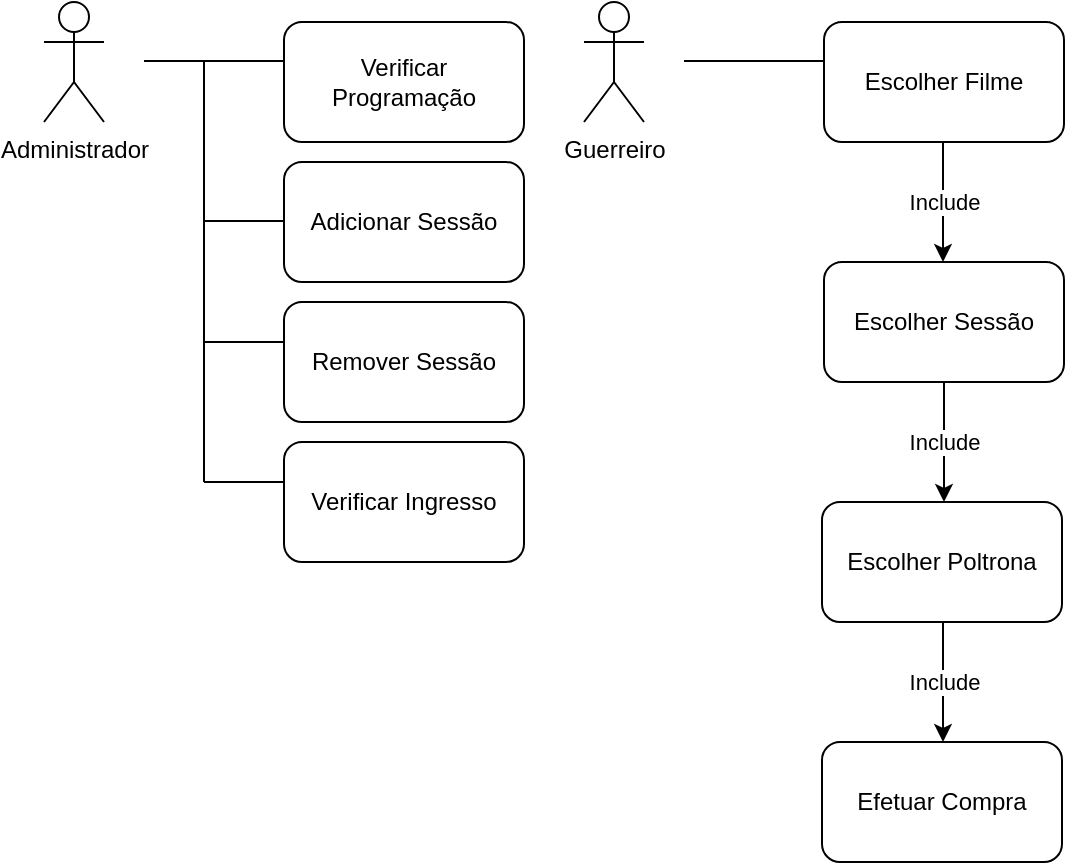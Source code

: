 <mxfile version="13.7.7" type="github">
  <diagram id="eotzvkIVNGdbmCRYKdDC" name="Page-1">
    <mxGraphModel dx="526" dy="482" grid="1" gridSize="10" guides="1" tooltips="1" connect="1" arrows="1" fold="1" page="1" pageScale="1" pageWidth="827" pageHeight="1169" math="0" shadow="0">
      <root>
        <mxCell id="0" />
        <mxCell id="1" parent="0" />
        <object label="Administrador" id="9wF3n-dVodhA5JEzQhGD-1">
          <mxCell style="shape=umlActor;verticalLabelPosition=bottom;verticalAlign=top;html=1;outlineConnect=0;" vertex="1" parent="1">
            <mxGeometry x="40" y="130" width="30" height="60" as="geometry" />
          </mxCell>
        </object>
        <mxCell id="9wF3n-dVodhA5JEzQhGD-4" value="Guerreiro" style="shape=umlActor;verticalLabelPosition=bottom;verticalAlign=top;html=1;outlineConnect=0;" vertex="1" parent="1">
          <mxGeometry x="310" y="130" width="30" height="60" as="geometry" />
        </mxCell>
        <mxCell id="9wF3n-dVodhA5JEzQhGD-9" value="Verificar Programação" style="rounded=1;whiteSpace=wrap;html=1;" vertex="1" parent="1">
          <mxGeometry x="160" y="140" width="120" height="60" as="geometry" />
        </mxCell>
        <mxCell id="9wF3n-dVodhA5JEzQhGD-10" value="" style="endArrow=none;html=1;" edge="1" parent="1">
          <mxGeometry width="50" height="50" relative="1" as="geometry">
            <mxPoint x="90" y="159.5" as="sourcePoint" />
            <mxPoint x="160" y="159.5" as="targetPoint" />
          </mxGeometry>
        </mxCell>
        <mxCell id="9wF3n-dVodhA5JEzQhGD-11" value="" style="endArrow=none;html=1;" edge="1" parent="1">
          <mxGeometry width="50" height="50" relative="1" as="geometry">
            <mxPoint x="120" y="159.5" as="sourcePoint" />
            <mxPoint x="120" y="230" as="targetPoint" />
            <Array as="points">
              <mxPoint x="120" y="190" />
            </Array>
          </mxGeometry>
        </mxCell>
        <mxCell id="9wF3n-dVodhA5JEzQhGD-12" value="" style="endArrow=none;html=1;" edge="1" parent="1">
          <mxGeometry width="50" height="50" relative="1" as="geometry">
            <mxPoint x="120" y="280" as="sourcePoint" />
            <mxPoint x="120" y="230" as="targetPoint" />
          </mxGeometry>
        </mxCell>
        <mxCell id="9wF3n-dVodhA5JEzQhGD-16" value="" style="endArrow=none;html=1;" edge="1" parent="1">
          <mxGeometry width="50" height="50" relative="1" as="geometry">
            <mxPoint x="120" y="239.5" as="sourcePoint" />
            <mxPoint x="160" y="239.5" as="targetPoint" />
          </mxGeometry>
        </mxCell>
        <mxCell id="9wF3n-dVodhA5JEzQhGD-17" value="Adicionar Sessão" style="rounded=1;whiteSpace=wrap;html=1;" vertex="1" parent="1">
          <mxGeometry x="160" y="210" width="120" height="60" as="geometry" />
        </mxCell>
        <mxCell id="9wF3n-dVodhA5JEzQhGD-18" value="" style="endArrow=none;html=1;" edge="1" parent="1">
          <mxGeometry width="50" height="50" relative="1" as="geometry">
            <mxPoint x="120" y="280" as="sourcePoint" />
            <mxPoint x="120" y="310" as="targetPoint" />
          </mxGeometry>
        </mxCell>
        <mxCell id="9wF3n-dVodhA5JEzQhGD-19" value="" style="endArrow=none;html=1;" edge="1" parent="1">
          <mxGeometry width="50" height="50" relative="1" as="geometry">
            <mxPoint x="120" y="300" as="sourcePoint" />
            <mxPoint x="160" y="300" as="targetPoint" />
          </mxGeometry>
        </mxCell>
        <mxCell id="9wF3n-dVodhA5JEzQhGD-21" value="Remover Sessão" style="rounded=1;whiteSpace=wrap;html=1;" vertex="1" parent="1">
          <mxGeometry x="160" y="280" width="120" height="60" as="geometry" />
        </mxCell>
        <mxCell id="9wF3n-dVodhA5JEzQhGD-22" value="" style="endArrow=none;html=1;" edge="1" parent="1">
          <mxGeometry width="50" height="50" relative="1" as="geometry">
            <mxPoint x="120" y="309.5" as="sourcePoint" />
            <mxPoint x="120" y="350" as="targetPoint" />
          </mxGeometry>
        </mxCell>
        <mxCell id="9wF3n-dVodhA5JEzQhGD-23" value="" style="endArrow=none;html=1;" edge="1" parent="1">
          <mxGeometry width="50" height="50" relative="1" as="geometry">
            <mxPoint x="120" y="350" as="sourcePoint" />
            <mxPoint x="120" y="370" as="targetPoint" />
          </mxGeometry>
        </mxCell>
        <mxCell id="9wF3n-dVodhA5JEzQhGD-25" value="" style="endArrow=none;html=1;" edge="1" parent="1">
          <mxGeometry width="50" height="50" relative="1" as="geometry">
            <mxPoint x="120" y="370" as="sourcePoint" />
            <mxPoint x="160" y="370" as="targetPoint" />
          </mxGeometry>
        </mxCell>
        <mxCell id="9wF3n-dVodhA5JEzQhGD-26" value="Verificar Ingresso" style="rounded=1;whiteSpace=wrap;html=1;" vertex="1" parent="1">
          <mxGeometry x="160" y="350" width="120" height="60" as="geometry" />
        </mxCell>
        <mxCell id="9wF3n-dVodhA5JEzQhGD-28" value="" style="endArrow=none;html=1;" edge="1" parent="1">
          <mxGeometry width="50" height="50" relative="1" as="geometry">
            <mxPoint x="360" y="159.5" as="sourcePoint" />
            <mxPoint x="400" y="159.5" as="targetPoint" />
          </mxGeometry>
        </mxCell>
        <mxCell id="9wF3n-dVodhA5JEzQhGD-29" value="" style="endArrow=none;html=1;" edge="1" parent="1">
          <mxGeometry width="50" height="50" relative="1" as="geometry">
            <mxPoint x="400" y="159.5" as="sourcePoint" />
            <mxPoint x="440" y="159.5" as="targetPoint" />
          </mxGeometry>
        </mxCell>
        <mxCell id="9wF3n-dVodhA5JEzQhGD-30" value="Escolher Filme" style="rounded=1;whiteSpace=wrap;html=1;" vertex="1" parent="1">
          <mxGeometry x="430" y="140" width="120" height="60" as="geometry" />
        </mxCell>
        <mxCell id="9wF3n-dVodhA5JEzQhGD-31" value="" style="endArrow=classic;html=1;" edge="1" parent="1">
          <mxGeometry relative="1" as="geometry">
            <mxPoint x="489.5" y="200" as="sourcePoint" />
            <mxPoint x="489.5" y="260" as="targetPoint" />
          </mxGeometry>
        </mxCell>
        <mxCell id="9wF3n-dVodhA5JEzQhGD-32" value="Include" style="edgeLabel;resizable=0;html=1;align=center;verticalAlign=middle;" connectable="0" vertex="1" parent="9wF3n-dVodhA5JEzQhGD-31">
          <mxGeometry relative="1" as="geometry" />
        </mxCell>
        <mxCell id="9wF3n-dVodhA5JEzQhGD-33" value="Escolher Sessão" style="rounded=1;whiteSpace=wrap;html=1;" vertex="1" parent="1">
          <mxGeometry x="430" y="260" width="120" height="60" as="geometry" />
        </mxCell>
        <mxCell id="9wF3n-dVodhA5JEzQhGD-34" value="" style="endArrow=classic;html=1;" edge="1" parent="1">
          <mxGeometry relative="1" as="geometry">
            <mxPoint x="490" y="320" as="sourcePoint" />
            <mxPoint x="490" y="380" as="targetPoint" />
          </mxGeometry>
        </mxCell>
        <mxCell id="9wF3n-dVodhA5JEzQhGD-35" value="Include" style="edgeLabel;resizable=0;html=1;align=center;verticalAlign=middle;" connectable="0" vertex="1" parent="9wF3n-dVodhA5JEzQhGD-34">
          <mxGeometry relative="1" as="geometry" />
        </mxCell>
        <mxCell id="9wF3n-dVodhA5JEzQhGD-36" value="Escolher Poltrona" style="rounded=1;whiteSpace=wrap;html=1;" vertex="1" parent="1">
          <mxGeometry x="429" y="380" width="120" height="60" as="geometry" />
        </mxCell>
        <mxCell id="9wF3n-dVodhA5JEzQhGD-37" value="" style="endArrow=classic;html=1;" edge="1" parent="1">
          <mxGeometry relative="1" as="geometry">
            <mxPoint x="489.5" y="440" as="sourcePoint" />
            <mxPoint x="489.5" y="500" as="targetPoint" />
          </mxGeometry>
        </mxCell>
        <mxCell id="9wF3n-dVodhA5JEzQhGD-38" value="Include" style="edgeLabel;resizable=0;html=1;align=center;verticalAlign=middle;" connectable="0" vertex="1" parent="9wF3n-dVodhA5JEzQhGD-37">
          <mxGeometry relative="1" as="geometry" />
        </mxCell>
        <mxCell id="9wF3n-dVodhA5JEzQhGD-39" value="Efetuar Compra" style="rounded=1;whiteSpace=wrap;html=1;" vertex="1" parent="1">
          <mxGeometry x="429" y="500" width="120" height="60" as="geometry" />
        </mxCell>
      </root>
    </mxGraphModel>
  </diagram>
</mxfile>
